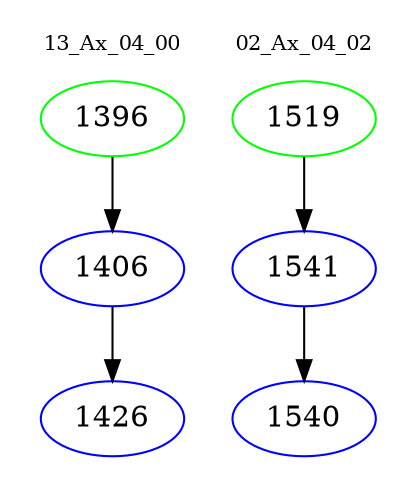 digraph{
subgraph cluster_0 {
color = white
label = "13_Ax_04_00";
fontsize=10;
T0_1396 [label="1396", color="green"]
T0_1396 -> T0_1406 [color="black"]
T0_1406 [label="1406", color="blue"]
T0_1406 -> T0_1426 [color="black"]
T0_1426 [label="1426", color="blue"]
}
subgraph cluster_1 {
color = white
label = "02_Ax_04_02";
fontsize=10;
T1_1519 [label="1519", color="green"]
T1_1519 -> T1_1541 [color="black"]
T1_1541 [label="1541", color="blue"]
T1_1541 -> T1_1540 [color="black"]
T1_1540 [label="1540", color="blue"]
}
}
